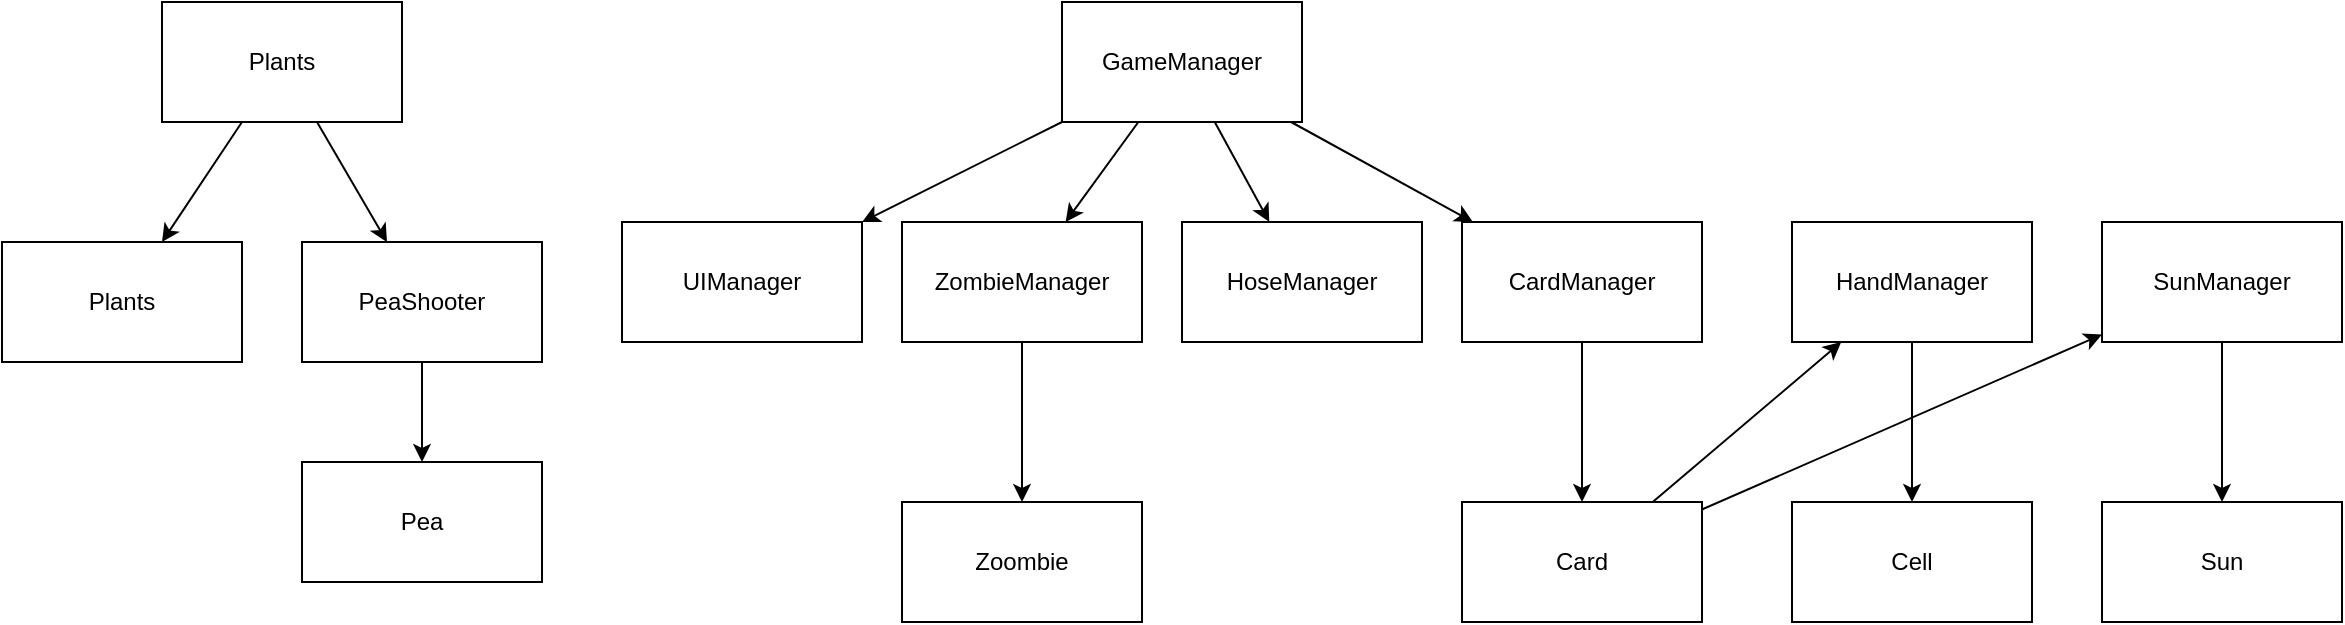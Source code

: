 <mxfile version="24.7.6">
  <diagram name="第 1 页" id="r9VvQjGixUe3omQV4905">
    <mxGraphModel dx="987" dy="531" grid="1" gridSize="10" guides="1" tooltips="1" connect="1" arrows="1" fold="1" page="1" pageScale="1" pageWidth="690" pageHeight="980" math="0" shadow="0">
      <root>
        <mxCell id="0" />
        <mxCell id="1" parent="0" />
        <mxCell id="H_qoCDuSCW4UYqj3okHo-3" value="" style="rounded=0;orthogonalLoop=1;jettySize=auto;html=1;" edge="1" parent="1" source="H_qoCDuSCW4UYqj3okHo-1" target="H_qoCDuSCW4UYqj3okHo-2">
          <mxGeometry relative="1" as="geometry" />
        </mxCell>
        <mxCell id="H_qoCDuSCW4UYqj3okHo-7" value="" style="rounded=0;orthogonalLoop=1;jettySize=auto;html=1;" edge="1" parent="1" source="H_qoCDuSCW4UYqj3okHo-1" target="H_qoCDuSCW4UYqj3okHo-6">
          <mxGeometry relative="1" as="geometry" />
        </mxCell>
        <mxCell id="H_qoCDuSCW4UYqj3okHo-1" value="Plants" style="rounded=0;whiteSpace=wrap;html=1;" vertex="1" parent="1">
          <mxGeometry x="100" y="20" width="120" height="60" as="geometry" />
        </mxCell>
        <mxCell id="H_qoCDuSCW4UYqj3okHo-2" value="Plants" style="rounded=0;whiteSpace=wrap;html=1;" vertex="1" parent="1">
          <mxGeometry x="20" y="140" width="120" height="60" as="geometry" />
        </mxCell>
        <mxCell id="H_qoCDuSCW4UYqj3okHo-9" value="" style="edgeStyle=orthogonalEdgeStyle;rounded=0;orthogonalLoop=1;jettySize=auto;html=1;" edge="1" parent="1" source="H_qoCDuSCW4UYqj3okHo-6" target="H_qoCDuSCW4UYqj3okHo-8">
          <mxGeometry relative="1" as="geometry" />
        </mxCell>
        <mxCell id="H_qoCDuSCW4UYqj3okHo-6" value="PeaShooter" style="rounded=0;whiteSpace=wrap;html=1;" vertex="1" parent="1">
          <mxGeometry x="170" y="140" width="120" height="60" as="geometry" />
        </mxCell>
        <mxCell id="H_qoCDuSCW4UYqj3okHo-8" value="Pea" style="whiteSpace=wrap;html=1;rounded=0;" vertex="1" parent="1">
          <mxGeometry x="170" y="250" width="120" height="60" as="geometry" />
        </mxCell>
        <mxCell id="H_qoCDuSCW4UYqj3okHo-12" value="" style="rounded=0;orthogonalLoop=1;jettySize=auto;html=1;" edge="1" parent="1" source="H_qoCDuSCW4UYqj3okHo-10" target="H_qoCDuSCW4UYqj3okHo-11">
          <mxGeometry relative="1" as="geometry" />
        </mxCell>
        <mxCell id="H_qoCDuSCW4UYqj3okHo-15" value="" style="rounded=0;orthogonalLoop=1;jettySize=auto;html=1;" edge="1" parent="1" source="H_qoCDuSCW4UYqj3okHo-10" target="H_qoCDuSCW4UYqj3okHo-14">
          <mxGeometry relative="1" as="geometry" />
        </mxCell>
        <mxCell id="H_qoCDuSCW4UYqj3okHo-22" value="" style="rounded=0;orthogonalLoop=1;jettySize=auto;html=1;" edge="1" parent="1" source="H_qoCDuSCW4UYqj3okHo-10" target="H_qoCDuSCW4UYqj3okHo-21">
          <mxGeometry relative="1" as="geometry" />
        </mxCell>
        <mxCell id="H_qoCDuSCW4UYqj3okHo-24" value="" style="rounded=0;orthogonalLoop=1;jettySize=auto;html=1;" edge="1" parent="1" source="H_qoCDuSCW4UYqj3okHo-10" target="H_qoCDuSCW4UYqj3okHo-23">
          <mxGeometry relative="1" as="geometry" />
        </mxCell>
        <mxCell id="H_qoCDuSCW4UYqj3okHo-10" value="GameManager" style="rounded=0;whiteSpace=wrap;html=1;" vertex="1" parent="1">
          <mxGeometry x="550" y="20" width="120" height="60" as="geometry" />
        </mxCell>
        <mxCell id="H_qoCDuSCW4UYqj3okHo-11" value="UIManager" style="whiteSpace=wrap;html=1;rounded=0;" vertex="1" parent="1">
          <mxGeometry x="330" y="130" width="120" height="60" as="geometry" />
        </mxCell>
        <mxCell id="H_qoCDuSCW4UYqj3okHo-28" value="" style="edgeStyle=orthogonalEdgeStyle;rounded=0;orthogonalLoop=1;jettySize=auto;html=1;" edge="1" parent="1" source="H_qoCDuSCW4UYqj3okHo-14" target="H_qoCDuSCW4UYqj3okHo-27">
          <mxGeometry relative="1" as="geometry" />
        </mxCell>
        <mxCell id="H_qoCDuSCW4UYqj3okHo-14" value="ZombieManager" style="rounded=0;whiteSpace=wrap;html=1;" vertex="1" parent="1">
          <mxGeometry x="470" y="130" width="120" height="60" as="geometry" />
        </mxCell>
        <mxCell id="H_qoCDuSCW4UYqj3okHo-21" value="HoseManager" style="whiteSpace=wrap;html=1;rounded=0;" vertex="1" parent="1">
          <mxGeometry x="610" y="130" width="120" height="60" as="geometry" />
        </mxCell>
        <mxCell id="H_qoCDuSCW4UYqj3okHo-26" value="" style="edgeStyle=orthogonalEdgeStyle;rounded=0;orthogonalLoop=1;jettySize=auto;html=1;" edge="1" parent="1" source="H_qoCDuSCW4UYqj3okHo-23" target="H_qoCDuSCW4UYqj3okHo-25">
          <mxGeometry relative="1" as="geometry" />
        </mxCell>
        <mxCell id="H_qoCDuSCW4UYqj3okHo-23" value="CardManager" style="whiteSpace=wrap;html=1;rounded=0;" vertex="1" parent="1">
          <mxGeometry x="750" y="130" width="120" height="60" as="geometry" />
        </mxCell>
        <mxCell id="H_qoCDuSCW4UYqj3okHo-30" value="" style="rounded=0;orthogonalLoop=1;jettySize=auto;html=1;" edge="1" parent="1" source="H_qoCDuSCW4UYqj3okHo-25" target="H_qoCDuSCW4UYqj3okHo-29">
          <mxGeometry relative="1" as="geometry" />
        </mxCell>
        <mxCell id="H_qoCDuSCW4UYqj3okHo-32" value="" style="rounded=0;orthogonalLoop=1;jettySize=auto;html=1;" edge="1" parent="1" source="H_qoCDuSCW4UYqj3okHo-25" target="H_qoCDuSCW4UYqj3okHo-31">
          <mxGeometry relative="1" as="geometry" />
        </mxCell>
        <mxCell id="H_qoCDuSCW4UYqj3okHo-25" value="Card" style="whiteSpace=wrap;html=1;rounded=0;" vertex="1" parent="1">
          <mxGeometry x="750" y="270" width="120" height="60" as="geometry" />
        </mxCell>
        <mxCell id="H_qoCDuSCW4UYqj3okHo-27" value="Zoombie" style="whiteSpace=wrap;html=1;rounded=0;" vertex="1" parent="1">
          <mxGeometry x="470" y="270" width="120" height="60" as="geometry" />
        </mxCell>
        <mxCell id="H_qoCDuSCW4UYqj3okHo-34" value="" style="edgeStyle=orthogonalEdgeStyle;rounded=0;orthogonalLoop=1;jettySize=auto;html=1;" edge="1" parent="1" source="H_qoCDuSCW4UYqj3okHo-29" target="H_qoCDuSCW4UYqj3okHo-33">
          <mxGeometry relative="1" as="geometry" />
        </mxCell>
        <mxCell id="H_qoCDuSCW4UYqj3okHo-29" value="HandManager" style="whiteSpace=wrap;html=1;rounded=0;" vertex="1" parent="1">
          <mxGeometry x="915" y="130" width="120" height="60" as="geometry" />
        </mxCell>
        <mxCell id="H_qoCDuSCW4UYqj3okHo-36" value="" style="edgeStyle=orthogonalEdgeStyle;rounded=0;orthogonalLoop=1;jettySize=auto;html=1;" edge="1" parent="1" source="H_qoCDuSCW4UYqj3okHo-31" target="H_qoCDuSCW4UYqj3okHo-35">
          <mxGeometry relative="1" as="geometry" />
        </mxCell>
        <mxCell id="H_qoCDuSCW4UYqj3okHo-31" value="SunManager" style="whiteSpace=wrap;html=1;rounded=0;" vertex="1" parent="1">
          <mxGeometry x="1070" y="130" width="120" height="60" as="geometry" />
        </mxCell>
        <mxCell id="H_qoCDuSCW4UYqj3okHo-33" value="Cell" style="whiteSpace=wrap;html=1;rounded=0;" vertex="1" parent="1">
          <mxGeometry x="915" y="270" width="120" height="60" as="geometry" />
        </mxCell>
        <mxCell id="H_qoCDuSCW4UYqj3okHo-35" value="Sun" style="whiteSpace=wrap;html=1;rounded=0;" vertex="1" parent="1">
          <mxGeometry x="1070" y="270" width="120" height="60" as="geometry" />
        </mxCell>
      </root>
    </mxGraphModel>
  </diagram>
</mxfile>

